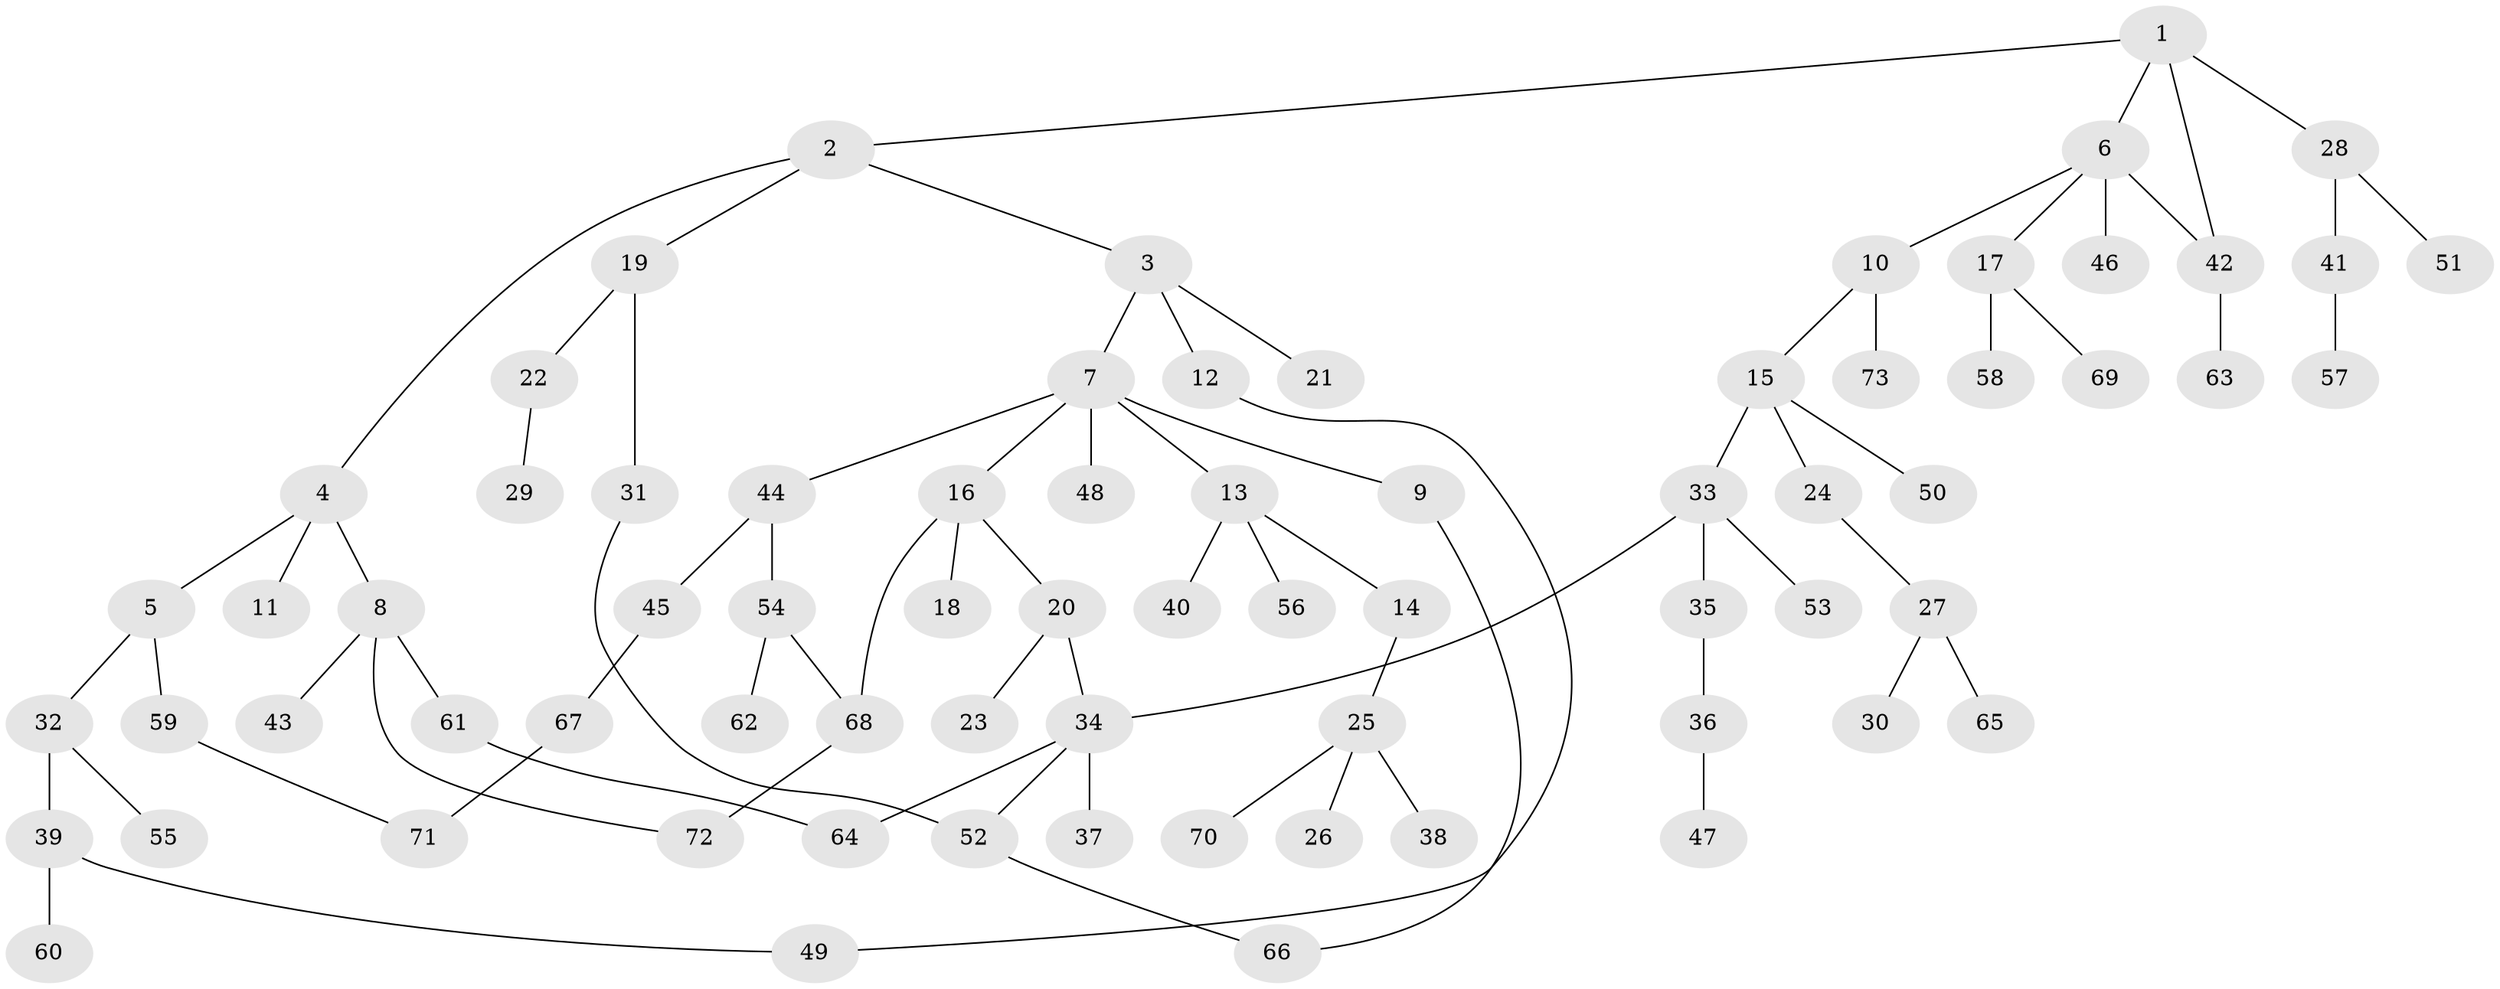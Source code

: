 // coarse degree distribution, {6: 0.044444444444444446, 4: 0.08888888888888889, 3: 0.2, 7: 0.022222222222222223, 2: 0.28888888888888886, 1: 0.35555555555555557}
// Generated by graph-tools (version 1.1) at 2025/23/03/03/25 07:23:35]
// undirected, 73 vertices, 81 edges
graph export_dot {
graph [start="1"]
  node [color=gray90,style=filled];
  1;
  2;
  3;
  4;
  5;
  6;
  7;
  8;
  9;
  10;
  11;
  12;
  13;
  14;
  15;
  16;
  17;
  18;
  19;
  20;
  21;
  22;
  23;
  24;
  25;
  26;
  27;
  28;
  29;
  30;
  31;
  32;
  33;
  34;
  35;
  36;
  37;
  38;
  39;
  40;
  41;
  42;
  43;
  44;
  45;
  46;
  47;
  48;
  49;
  50;
  51;
  52;
  53;
  54;
  55;
  56;
  57;
  58;
  59;
  60;
  61;
  62;
  63;
  64;
  65;
  66;
  67;
  68;
  69;
  70;
  71;
  72;
  73;
  1 -- 2;
  1 -- 6;
  1 -- 28;
  1 -- 42;
  2 -- 3;
  2 -- 4;
  2 -- 19;
  3 -- 7;
  3 -- 12;
  3 -- 21;
  4 -- 5;
  4 -- 8;
  4 -- 11;
  5 -- 32;
  5 -- 59;
  6 -- 10;
  6 -- 17;
  6 -- 46;
  6 -- 42;
  7 -- 9;
  7 -- 13;
  7 -- 16;
  7 -- 44;
  7 -- 48;
  8 -- 43;
  8 -- 61;
  8 -- 72;
  9 -- 66;
  10 -- 15;
  10 -- 73;
  12 -- 49;
  13 -- 14;
  13 -- 40;
  13 -- 56;
  14 -- 25;
  15 -- 24;
  15 -- 33;
  15 -- 50;
  16 -- 18;
  16 -- 20;
  16 -- 68;
  17 -- 58;
  17 -- 69;
  19 -- 22;
  19 -- 31;
  20 -- 23;
  20 -- 34;
  22 -- 29;
  24 -- 27;
  25 -- 26;
  25 -- 38;
  25 -- 70;
  27 -- 30;
  27 -- 65;
  28 -- 41;
  28 -- 51;
  31 -- 52;
  32 -- 39;
  32 -- 55;
  33 -- 35;
  33 -- 53;
  33 -- 34;
  34 -- 37;
  34 -- 52;
  34 -- 64;
  35 -- 36;
  36 -- 47;
  39 -- 49;
  39 -- 60;
  41 -- 57;
  42 -- 63;
  44 -- 45;
  44 -- 54;
  45 -- 67;
  52 -- 66;
  54 -- 62;
  54 -- 68;
  59 -- 71;
  61 -- 64;
  67 -- 71;
  68 -- 72;
}

